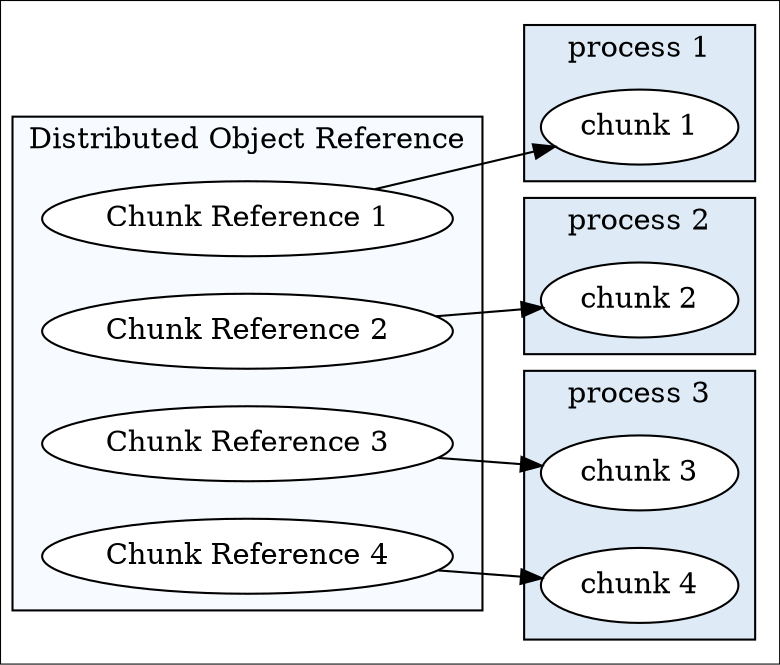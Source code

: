 digraph distobjref {
	colorscheme="Blues9"
	rankdir="LR";
	node [style="filled", fillcolor=white];
	style="filled";

	subgraph cluster_distobjref {
		label="Distributed Object Reference";
		fillcolor=1;
		cr1[label="Chunk Reference 1"];
		cr2[label="Chunk Reference 2"];
		cr3[label="Chunk Reference 3"];
		cr4[label="Chunk Reference 4"];
	}

	subgraph cluster_process1 {
		label="process 1";
		fillcolor=2;
		c1[label="chunk 1"];
	}
	subgraph cluster_process2 {
		label="process 2";
		fillcolor=2;
		c2[label="chunk 2"];
	}
	subgraph cluster_process3 {
		label="process 3";
		fillcolor=2;
		c3[label="chunk 3"];
		c4[label="chunk 4"];
	}

	cr1 -> c1;
	cr2 -> c2;
	cr3 -> c3;
	cr4 -> c4;
}
